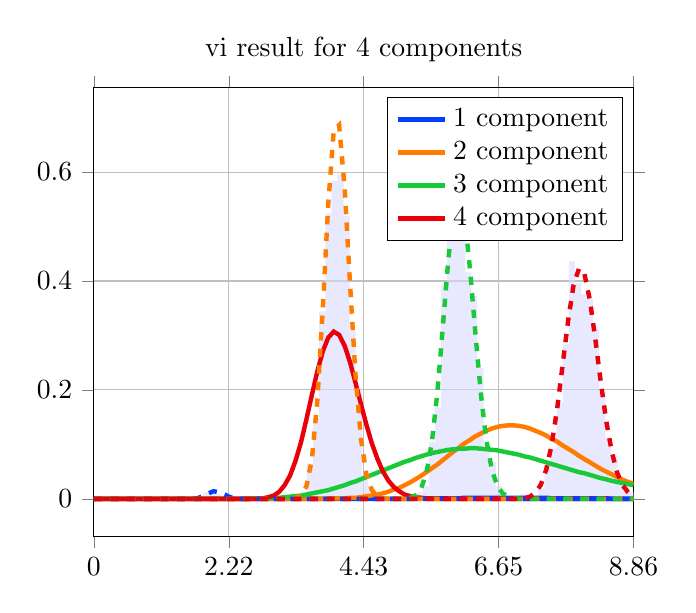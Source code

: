 \begin{tikzpicture}
\begin{axis}[title={vi result for 4 components}, yticklabel style={/pgf/number format/fixed,
            /pgf/number format/precision=3}, grid={major}, yminorgrids={true}, tick align={outside}, xtick={0.0,2.216,4.431,6.647,8.862}, xmin={0.0}, xmax={8.862}, scaled y ticks={false}]
    \addplot[ybar interval, fill={blue!15}, forget plot, opacity={0.6}, draw={none}, bar width={5.0e-6}]
        table[row sep={\\}]
        {
            \\
            1.8  0.012  \\
            1.9  0.008  \\
            2.0  0.008  \\
            2.1  0.004  \\
            2.2  0.004  \\
            2.3  0.0  \\
            2.4  0.0  \\
            2.5  0.0  \\
            2.6  0.0  \\
            2.7  0.0  \\
            2.8  0.0  \\
            2.9  0.0  \\
            3.0  0.0  \\
            3.1  0.0  \\
            3.2  0.004  \\
            3.3  0.004  \\
            3.4  0.008  \\
            3.5  0.064  \\
            3.6  0.148  \\
            3.7  0.344  \\
            3.8  0.524  \\
            3.9  0.584  \\
            4.0  0.596  \\
            4.1  0.52  \\
            4.2  0.308  \\
            4.3  0.204  \\
            4.4  0.036  \\
            4.5  0.024  \\
            4.6  0.008  \\
            4.7  0.0  \\
            4.8  0.0  \\
            4.9  0.0  \\
            5.0  0.0  \\
            5.1  0.0  \\
            5.2  0.0  \\
            5.3  0.012  \\
            5.4  0.024  \\
            5.5  0.104  \\
            5.6  0.168  \\
            5.7  0.392  \\
            5.8  0.5  \\
            5.9  0.596  \\
            6.0  0.592  \\
            6.1  0.416  \\
            6.2  0.372  \\
            6.3  0.24  \\
            6.4  0.088  \\
            6.5  0.068  \\
            6.6  0.024  \\
            6.7  0.004  \\
            6.8  0.0  \\
            6.9  0.0  \\
            7.0  0.008  \\
            7.1  0.008  \\
            7.2  0.0  \\
            7.3  0.02  \\
            7.4  0.06  \\
            7.5  0.092  \\
            7.6  0.176  \\
            7.7  0.284  \\
            7.8  0.436  \\
            7.9  0.396  \\
            8.0  0.376  \\
            8.1  0.368  \\
            8.2  0.312  \\
            8.3  0.196  \\
            8.4  0.112  \\
            8.5  0.08  \\
            8.6  0.028  \\
            8.7  0.024  \\
            8.8  0.012  \\
            8.9  0.0  \\
        }
        ;
    \addplot[style={{ultra thick}}, color={rgb,1:red,0.008;green,0.243;blue,1.0}]
        table[row sep={\\}]
        {
            \\
            0.0  0.0  \\
            0.09  1.546e-77  \\
            0.179  2.039e-62  \\
            0.269  1.075e-53  \\
            0.358  1.36e-47  \\
            0.448  6.316e-43  \\
            0.537  3.626e-39  \\
            0.627  4.918e-36  \\
            0.716  2.321e-33  \\
            0.806  4.889e-31  \\
            0.895  5.451e-29  \\
            0.985  3.632e-27  \\
            1.074  1.583e-25  \\
            1.164  4.825e-24  \\
            1.253  1.086e-22  \\
            1.343  1.88e-21  \\
            1.432  2.591e-20  \\
            1.522  2.923e-19  \\
            1.611  2.76e-18  \\
            1.701  2.225e-17  \\
            1.79  1.557e-16  \\
            1.88  9.578e-16  \\
            1.969  5.246e-15  \\
            2.059  2.585e-14  \\
            2.148  1.156e-13  \\
            2.238  4.73e-13  \\
            2.327  1.783e-12  \\
            2.417  6.229e-12  \\
            2.506  2.029e-11  \\
            2.596  6.189e-11  \\
            2.685  1.776e-10  \\
            2.775  4.817e-10  \\
            2.864  1.238e-9  \\
            2.954  3.028e-9  \\
            3.044  7.065e-9  \\
            3.133  1.577e-8  \\
            3.223  3.375e-8  \\
            3.312  6.943e-8  \\
            3.402  1.376e-7  \\
            3.491  2.632e-7  \\
            3.581  4.868e-7  \\
            3.67  8.719e-7  \\
            3.76  1.515e-6  \\
            3.849  2.556e-6  \\
            3.939  4.197e-6  \\
            4.028  6.709e-6  \\
            4.118  1.046e-5  \\
            4.207  1.591e-5  \\
            4.297  2.365e-5  \\
            4.386  3.439e-5  \\
            4.476  4.894e-5  \\
            4.565  6.824e-5  \\
            4.655  9.33e-5  \\
            4.744  0.0  \\
            4.834  0.0  \\
            4.923  0.0  \\
            5.013  0.0  \\
            5.102  0.0  \\
            5.192  0.0  \\
            5.281  0.001  \\
            5.371  0.001  \\
            5.46  0.001  \\
            5.55  0.001  \\
            5.639  0.001  \\
            5.729  0.001  \\
            5.819  0.001  \\
            5.908  0.001  \\
            5.998  0.001  \\
            6.087  0.002  \\
            6.177  0.002  \\
            6.266  0.002  \\
            6.356  0.002  \\
            6.445  0.002  \\
            6.535  0.002  \\
            6.624  0.002  \\
            6.714  0.002  \\
            6.803  0.002  \\
            6.893  0.002  \\
            6.982  0.002  \\
            7.072  0.002  \\
            7.161  0.002  \\
            7.251  0.002  \\
            7.34  0.002  \\
            7.43  0.002  \\
            7.519  0.001  \\
            7.609  0.001  \\
            7.698  0.001  \\
            7.788  0.001  \\
            7.877  0.001  \\
            7.967  0.001  \\
            8.056  0.001  \\
            8.146  0.001  \\
            8.235  0.001  \\
            8.325  0.001  \\
            8.414  0.001  \\
            8.504  0.0  \\
            8.593  0.0  \\
            8.683  0.0  \\
            8.773  0.0  \\
            8.862  0.0  \\
        }
        ;
    \addlegendentry {1 component}
    \addplot[style={{ultra thick}}, color={rgb,1:red,1.0;green,0.486;blue,0.0}]
        table[row sep={\\}]
        {
            \\
            0.0  0.0  \\
            0.09  1.819e-64  \\
            0.179  1.061e-51  \\
            0.269  2.462e-44  \\
            0.358  3.514e-39  \\
            0.448  3.082e-35  \\
            0.537  4.631e-32  \\
            0.627  2.059e-29  \\
            0.716  3.754e-27  \\
            0.806  3.466e-25  \\
            0.895  1.87e-23  \\
            0.985  6.537e-22  \\
            1.074  1.596e-20  \\
            1.164  2.883e-19  \\
            1.253  4.031e-18  \\
            1.343  4.516e-17  \\
            1.432  4.175e-16  \\
            1.522  3.258e-15  \\
            1.611  2.189e-14  \\
            1.701  1.287e-13  \\
            1.79  6.71e-13  \\
            1.88  3.14e-12  \\
            1.969  1.332e-11  \\
            2.059  5.167e-11  \\
            2.148  1.847e-10  \\
            2.238  6.125e-10  \\
            2.327  1.895e-9  \\
            2.417  5.501e-9  \\
            2.506  1.505e-8  \\
            2.596  3.895e-8  \\
            2.685  9.577e-8  \\
            2.775  2.244e-7  \\
            2.864  5.028e-7  \\
            2.954  1.08e-6  \\
            3.044  2.229e-6  \\
            3.133  4.431e-6  \\
            3.223  8.505e-6  \\
            3.312  1.579e-5  \\
            3.402  2.84e-5  \\
            3.491  4.957e-5  \\
            3.581  8.41e-5  \\
            3.67  0.0  \\
            3.76  0.0  \\
            3.849  0.0  \\
            3.939  0.001  \\
            4.028  0.001  \\
            4.118  0.001  \\
            4.207  0.002  \\
            4.297  0.002  \\
            4.386  0.003  \\
            4.476  0.005  \\
            4.565  0.006  \\
            4.655  0.008  \\
            4.744  0.01  \\
            4.834  0.013  \\
            4.923  0.017  \\
            5.013  0.02  \\
            5.102  0.025  \\
            5.192  0.03  \\
            5.281  0.036  \\
            5.371  0.042  \\
            5.46  0.049  \\
            5.55  0.056  \\
            5.639  0.063  \\
            5.729  0.071  \\
            5.819  0.079  \\
            5.908  0.087  \\
            5.998  0.094  \\
            6.087  0.102  \\
            6.177  0.108  \\
            6.266  0.115  \\
            6.356  0.12  \\
            6.445  0.125  \\
            6.535  0.129  \\
            6.624  0.132  \\
            6.714  0.134  \\
            6.803  0.135  \\
            6.893  0.135  \\
            6.982  0.134  \\
            7.072  0.132  \\
            7.161  0.129  \\
            7.251  0.125  \\
            7.34  0.121  \\
            7.43  0.116  \\
            7.519  0.11  \\
            7.609  0.105  \\
            7.698  0.098  \\
            7.788  0.092  \\
            7.877  0.086  \\
            7.967  0.079  \\
            8.056  0.073  \\
            8.146  0.067  \\
            8.235  0.061  \\
            8.325  0.055  \\
            8.414  0.05  \\
            8.504  0.045  \\
            8.593  0.04  \\
            8.683  0.035  \\
            8.773  0.031  \\
            8.862  0.028  \\
        }
        ;
    \addlegendentry {2 component}
    \addplot[style={{ultra thick}}, color={rgb,1:red,0.102;green,0.788;blue,0.22}]
        table[row sep={\\}]
        {
            \\
            0.0  0.0  \\
            0.09  3.583e-27  \\
            0.179  7.268e-22  \\
            0.269  8.297e-19  \\
            0.358  1.136e-16  \\
            0.448  4.866e-15  \\
            0.537  9.993e-14  \\
            0.627  1.236e-12  \\
            0.716  1.054e-11  \\
            0.806  6.773e-11  \\
            0.895  3.479e-10  \\
            0.985  1.491e-9  \\
            1.074  5.506e-9  \\
            1.164  1.793e-8  \\
            1.253  5.246e-8  \\
            1.343  1.4e-7  \\
            1.432  3.449e-7  \\
            1.522  7.917e-7  \\
            1.611  1.707e-6  \\
            1.701  3.483e-6  \\
            1.79  6.758e-6  \\
            1.88  1.254e-5  \\
            1.969  2.232e-5  \\
            2.059  3.83e-5  \\
            2.148  6.35e-5  \\
            2.238  0.0  \\
            2.327  0.0  \\
            2.417  0.0  \\
            2.506  0.0  \\
            2.596  0.001  \\
            2.685  0.001  \\
            2.775  0.001  \\
            2.864  0.001  \\
            2.954  0.002  \\
            3.044  0.002  \\
            3.133  0.003  \\
            3.223  0.004  \\
            3.312  0.005  \\
            3.402  0.006  \\
            3.491  0.008  \\
            3.581  0.01  \\
            3.67  0.012  \\
            3.76  0.014  \\
            3.849  0.016  \\
            3.939  0.019  \\
            4.028  0.022  \\
            4.118  0.025  \\
            4.207  0.029  \\
            4.297  0.032  \\
            4.386  0.036  \\
            4.476  0.04  \\
            4.565  0.044  \\
            4.655  0.048  \\
            4.744  0.052  \\
            4.834  0.056  \\
            4.923  0.06  \\
            5.013  0.064  \\
            5.102  0.068  \\
            5.192  0.071  \\
            5.281  0.075  \\
            5.371  0.078  \\
            5.46  0.081  \\
            5.55  0.084  \\
            5.639  0.086  \\
            5.729  0.088  \\
            5.819  0.09  \\
            5.908  0.091  \\
            5.998  0.092  \\
            6.087  0.092  \\
            6.177  0.093  \\
            6.266  0.093  \\
            6.356  0.092  \\
            6.445  0.091  \\
            6.535  0.09  \\
            6.624  0.089  \\
            6.714  0.087  \\
            6.803  0.085  \\
            6.893  0.083  \\
            6.982  0.081  \\
            7.072  0.078  \\
            7.161  0.076  \\
            7.251  0.073  \\
            7.34  0.07  \\
            7.43  0.067  \\
            7.519  0.064  \\
            7.609  0.061  \\
            7.698  0.058  \\
            7.788  0.055  \\
            7.877  0.052  \\
            7.967  0.049  \\
            8.056  0.047  \\
            8.146  0.044  \\
            8.235  0.041  \\
            8.325  0.038  \\
            8.414  0.036  \\
            8.504  0.033  \\
            8.593  0.031  \\
            8.683  0.029  \\
            8.773  0.027  \\
            8.862  0.025  \\
        }
        ;
    \addlegendentry {3 component}
    \addplot[style={{ultra thick}}, color={rgb,1:red,0.91;green,0.0;blue,0.043}]
        table[row sep={\\}]
        {
            \\
            0.0  0.0  \\
            0.09  2.891e-124  \\
            0.179  6.519e-95  \\
            0.269  3.742e-78  \\
            0.358  1.499e-66  \\
            0.448  8.973e-58  \\
            0.537  8.771e-51  \\
            0.627  5.011e-45  \\
            0.716  3.581e-40  \\
            0.806  5.233e-36  \\
            0.895  2.186e-32  \\
            0.985  3.315e-29  \\
            1.074  2.178e-26  \\
            1.164  7.09e-24  \\
            1.253  1.269e-21  \\
            1.343  1.355e-19  \\
            1.432  9.244e-18  \\
            1.522  4.249e-16  \\
            1.611  1.377e-14  \\
            1.701  3.268e-13  \\
            1.79  5.864e-12  \\
            1.88  8.176e-11  \\
            1.969  9.067e-10  \\
            2.059  8.164e-9  \\
            2.148  6.074e-8  \\
            2.238  3.793e-7  \\
            2.327  2.015e-6  \\
            2.417  9.224e-6  \\
            2.506  3.676e-5  \\
            2.596  0.0  \\
            2.685  0.0  \\
            2.775  0.001  \\
            2.864  0.003  \\
            2.954  0.006  \\
            3.044  0.013  \\
            3.133  0.025  \\
            3.223  0.043  \\
            3.312  0.07  \\
            3.402  0.104  \\
            3.491  0.146  \\
            3.581  0.191  \\
            3.67  0.234  \\
            3.76  0.271  \\
            3.849  0.296  \\
            3.939  0.307  \\
            4.028  0.301  \\
            4.118  0.281  \\
            4.207  0.251  \\
            4.297  0.213  \\
            4.386  0.174  \\
            4.476  0.136  \\
            4.565  0.102  \\
            4.655  0.074  \\
            4.744  0.051  \\
            4.834  0.034  \\
            4.923  0.022  \\
            5.013  0.014  \\
            5.102  0.008  \\
            5.192  0.005  \\
            5.281  0.003  \\
            5.371  0.002  \\
            5.46  0.001  \\
            5.55  0.0  \\
            5.639  0.0  \\
            5.729  0.0  \\
            5.819  5.555e-5  \\
            5.908  2.639e-5  \\
            5.998  1.225e-5  \\
            6.087  5.56e-6  \\
            6.177  2.469e-6  \\
            6.266  1.074e-6  \\
            6.356  4.573e-7  \\
            6.445  1.909e-7  \\
            6.535  7.818e-8  \\
            6.624  3.141e-8  \\
            6.714  1.239e-8  \\
            6.803  4.801e-9  \\
            6.893  1.828e-9  \\
            6.982  6.843e-10  \\
            7.072  2.52e-10  \\
            7.161  9.129e-11  \\
            7.251  3.255e-11  \\
            7.34  1.143e-11  \\
            7.43  3.955e-12  \\
            7.519  1.349e-12  \\
            7.609  4.532e-13  \\
            7.698  1.502e-13  \\
            7.788  4.912e-14  \\
            7.877  1.585e-14  \\
            7.967  5.046e-15  \\
            8.056  1.587e-15  \\
            8.146  4.927e-16  \\
            8.235  1.512e-16  \\
            8.325  4.583e-17  \\
            8.414  1.373e-17  \\
            8.504  4.068e-18  \\
            8.593  1.192e-18  \\
            8.683  3.453e-19  \\
            8.773  9.899e-20  \\
            8.862  2.808e-20  \\
        }
        ;
    \addlegendentry {4 component}
    \addplot[style={{ultra thick, dashed}}, color={rgb,1:red,0.008;green,0.243;blue,1.0}]
        table[row sep={\\}]
        {
            \\
            0.0  0.0  \\
            0.09  4.251e-188  \\
            0.179  4.424e-132  \\
            0.269  6.315e-101  \\
            0.358  5.965e-80  \\
            0.448  1.49e-64  \\
            0.537  1.103e-52  \\
            0.627  3.002e-43  \\
            0.716  1.349e-35  \\
            0.806  2.642e-29  \\
            0.895  4.365e-24  \\
            0.985  9.762e-20  \\
            1.074  4.187e-16  \\
            1.164  4.487e-13  \\
            1.253  1.476e-10  \\
            1.343  1.754e-8  \\
            1.432  8.595e-7  \\
            1.522  1.932e-5  \\
            1.611  0.0  \\
            1.701  0.001  \\
            1.79  0.005  \\
            1.88  0.01  \\
            1.969  0.014  \\
            2.059  0.012  \\
            2.148  0.008  \\
            2.238  0.003  \\
            2.327  0.001  \\
            2.417  0.0  \\
            2.506  4.442e-5  \\
            2.596  6.205e-6  \\
            2.685  6.84e-7  \\
            2.775  6.043e-8  \\
            2.864  4.34e-9  \\
            2.954  2.567e-10  \\
            3.044  1.264e-11  \\
            3.133  5.241e-13  \\
            3.223  1.847e-14  \\
            3.312  5.582e-16  \\
            3.402  1.459e-17  \\
            3.491  3.321e-19  \\
            3.581  6.634e-21  \\
            3.67  1.17e-22  \\
            3.76  1.833e-24  \\
            3.849  2.566e-26  \\
            3.939  3.225e-28  \\
            4.028  3.657e-30  \\
            4.118  3.758e-32  \\
            4.207  3.516e-34  \\
            4.297  3.006e-36  \\
            4.386  2.357e-38  \\
            4.476  1.701e-40  \\
            4.565  1.134e-42  \\
            4.655  7.002e-45  \\
            4.744  4.017e-47  \\
            4.834  2.146e-49  \\
            4.923  1.071e-51  \\
            5.013  5.007e-54  \\
            5.102  2.196e-56  \\
            5.192  9.06e-59  \\
            5.281  3.523e-61  \\
            5.371  1.294e-63  \\
            5.46  4.495e-66  \\
            5.55  1.481e-68  \\
            5.639  4.631e-71  \\
            5.729  1.378e-73  \\
            5.819  3.903e-76  \\
            5.908  1.055e-78  \\
            5.998  2.725e-81  \\
            6.087  6.732e-84  \\
            6.177  1.593e-86  \\
            6.266  3.616e-89  \\
            6.356  7.879e-92  \\
            6.445  1.651e-94  \\
            6.535  3.327e-97  \\
            6.624  6.462e-100  \\
            6.714  1.21e-102  \\
            6.803  2.187e-105  \\
            6.893  3.82e-108  \\
            6.982  6.451e-111  \\
            7.072  1.054e-113  \\
            7.161  1.669e-116  \\
            7.251  2.562e-119  \\
            7.34  3.814e-122  \\
            7.43  5.512e-125  \\
            7.519  7.74e-128  \\
            7.609  1.057e-130  \\
            7.698  1.403e-133  \\
            7.788  1.814e-136  \\
            7.877  2.285e-139  \\
            7.967  2.804e-142  \\
            8.056  3.356e-145  \\
            8.146  3.919e-148  \\
            8.235  4.468e-151  \\
            8.325  4.975e-154  \\
            8.414  5.415e-157  \\
            8.504  5.761e-160  \\
            8.593  5.996e-163  \\
            8.683  6.108e-166  \\
            8.773  6.091e-169  \\
            8.862  5.95e-172  \\
        }
        ;
    \addplot[style={{ultra thick, dashed}}, color={rgb,1:red,1.0;green,0.486;blue,0.0}]
        table[row sep={\\}]
        {
            \\
            0.0  0.0  \\
            0.09  0.0  \\
            0.179  0.0  \\
            0.269  7.166e-307  \\
            0.358  6.58e-261  \\
            0.448  3.96e-226  \\
            0.537  2.011e-198  \\
            0.627  1.341e-175  \\
            0.716  2.392e-156  \\
            0.806  7.962e-140  \\
            0.895  1.865e-125  \\
            0.985  7.92e-113  \\
            1.074  1.227e-101  \\
            1.164  1.178e-91  \\
            1.253  1.06e-82  \\
            1.343  1.239e-74  \\
            1.432  2.448e-67  \\
            1.522  1.015e-60  \\
            1.611  1.056e-54  \\
            1.701  3.198e-49  \\
            1.79  3.203e-44  \\
            1.88  1.182e-39  \\
            1.969  1.762e-35  \\
            2.059  1.151e-31  \\
            2.148  3.535e-28  \\
            2.238  5.428e-25  \\
            2.327  4.399e-22  \\
            2.417  1.975e-19  \\
            2.506  5.126e-17  \\
            2.596  7.997e-15  \\
            2.685  7.761e-13  \\
            2.775  4.833e-11  \\
            2.864  1.987e-9  \\
            2.954  5.531e-8  \\
            3.044  1.067e-6  \\
            3.133  1.458e-5  \\
            3.223  0.0  \\
            3.312  0.001  \\
            3.402  0.006  \\
            3.491  0.023  \\
            3.581  0.073  \\
            3.67  0.18  \\
            3.76  0.35  \\
            3.849  0.541  \\
            3.939  0.676  \\
            4.028  0.686  \\
            4.118  0.572  \\
            4.207  0.395  \\
            4.297  0.227  \\
            4.386  0.11  \\
            4.476  0.045  \\
            4.565  0.016  \\
            4.655  0.005  \\
            4.744  0.001  \\
            4.834  0.0  \\
            4.923  5.409e-5  \\
            5.013  9.285e-6  \\
            5.102  1.404e-6  \\
            5.192  1.876e-7  \\
            5.281  2.228e-8  \\
            5.371  2.359e-9  \\
            5.46  2.235e-10  \\
            5.55  1.903e-11  \\
            5.639  1.46e-12  \\
            5.729  1.013e-13  \\
            5.819  6.379e-15  \\
            5.908  3.654e-16  \\
            5.998  1.91e-17  \\
            6.087  9.132e-19  \\
            6.177  4.006e-20  \\
            6.266  1.616e-21  \\
            6.356  6.009e-23  \\
            6.445  2.064e-24  \\
            6.535  6.566e-26  \\
            6.624  1.938e-27  \\
            6.714  5.317e-29  \\
            6.803  1.359e-30  \\
            6.893  3.242e-32  \\
            6.982  7.231e-34  \\
            7.072  1.51e-35  \\
            7.161  2.959e-37  \\
            7.251  5.447e-39  \\
            7.34  9.435e-41  \\
            7.43  1.54e-42  \\
            7.519  2.373e-44  \\
            7.609  3.454e-46  \\
            7.698  4.759e-48  \\
            7.788  6.211e-50  \\
            7.877  7.691e-52  \\
            7.967  9.045e-54  \\
            8.056  1.011e-55  \\
            8.146  1.077e-57  \\
            8.235  1.092e-59  \\
            8.325  1.057e-61  \\
            8.414  9.767e-64  \\
            8.504  8.627e-66  \\
            8.593  7.291e-68  \\
            8.683  5.9e-70  \\
            8.773  4.576e-72  \\
            8.862  3.405e-74  \\
        }
        ;
    \addplot[style={{ultra thick, dashed}}, color={rgb,1:red,0.102;green,0.788;blue,0.22}]
        table[row sep={\\}]
        {
            \\
            0.0  0.0  \\
            0.09  0.0  \\
            0.179  0.0  \\
            0.269  0.0  \\
            0.358  0.0  \\
            0.448  0.0  \\
            0.537  0.0  \\
            0.627  0.0  \\
            0.716  0.0  \\
            0.806  1.006e-297  \\
            0.895  3.341e-274  \\
            0.985  2.695e-253  \\
            1.074  1.507e-234  \\
            1.164  1.298e-217  \\
            1.253  3.193e-202  \\
            1.343  3.669e-188  \\
            1.432  2.925e-175  \\
            1.522  2.236e-163  \\
            1.611  2.144e-152  \\
            1.701  3.227e-142  \\
            1.79  9.221e-133  \\
            1.88  5.883e-124  \\
            1.969  9.634e-116  \\
            2.059  4.571e-108  \\
            2.148  6.981e-101  \\
            2.238  3.766e-94  \\
            2.327  7.784e-88  \\
            2.417  6.629e-82  \\
            2.506  2.481e-76  \\
            2.596  4.323e-71  \\
            2.685  3.693e-66  \\
            2.775  1.621e-61  \\
            2.864  3.814e-57  \\
            2.954  4.998e-53  \\
            3.044  3.778e-49  \\
            3.133  1.7e-45  \\
            3.223  4.692e-42  \\
            3.312  8.154e-39  \\
            3.402  9.147e-36  \\
            3.491  6.776e-33  \\
            3.581  3.386e-30  \\
            3.67  1.163e-27  \\
            3.76  2.798e-25  \\
            3.849  4.792e-23  \\
            3.939  5.935e-21  \\
            4.028  5.395e-19  \\
            4.118  3.648e-17  \\
            4.207  1.858e-15  \\
            4.297  7.217e-14  \\
            4.386  2.161e-12  \\
            4.476  5.043e-11  \\
            4.565  9.259e-10  \\
            4.655  1.35e-8  \\
            4.744  1.578e-7  \\
            4.834  1.49e-6  \\
            4.923  1.145e-5  \\
            5.013  7.222e-5  \\
            5.102  0.0  \\
            5.192  0.002  \\
            5.281  0.006  \\
            5.371  0.018  \\
            5.46  0.047  \\
            5.55  0.103  \\
            5.639  0.193  \\
            5.729  0.313  \\
            5.819  0.437  \\
            5.908  0.531  \\
            5.998  0.561  \\
            6.087  0.519  \\
            6.177  0.422  \\
            6.266  0.303  \\
            6.356  0.192  \\
            6.445  0.108  \\
            6.535  0.054  \\
            6.624  0.024  \\
            6.714  0.01  \\
            6.803  0.004  \\
            6.893  0.001  \\
            6.982  0.0  \\
            7.072  9.072e-5  \\
            7.161  2.2e-5  \\
            7.251  4.857e-6  \\
            7.34  9.789e-7  \\
            7.43  1.805e-7  \\
            7.519  3.05e-8  \\
            7.609  4.736e-9  \\
            7.698  6.767e-10  \\
            7.788  8.918e-11  \\
            7.877  1.086e-11  \\
            7.967  1.224e-12  \\
            8.056  1.278e-13  \\
            8.146  1.24e-14  \\
            8.235  1.12e-15  \\
            8.325  9.416e-17  \\
            8.414  7.389e-18  \\
            8.504  5.418e-19  \\
            8.593  3.717e-20  \\
            8.683  2.39e-21  \\
            8.773  1.442e-22  \\
            8.862  8.174e-24  \\
        }
        ;
    \addplot[style={{ultra thick, dashed}}, color={rgb,1:red,0.91;green,0.0;blue,0.043}]
        table[row sep={\\}]
        {
            \\
            0.0  0.0  \\
            0.09  0.0  \\
            0.179  0.0  \\
            0.269  0.0  \\
            0.358  0.0  \\
            0.448  0.0  \\
            0.537  0.0  \\
            0.627  0.0  \\
            0.716  0.0  \\
            0.806  0.0  \\
            0.895  0.0  \\
            0.985  0.0  \\
            1.074  0.0  \\
            1.164  0.0  \\
            1.253  0.0  \\
            1.343  0.0  \\
            1.432  8.933e-313  \\
            1.522  1.26e-295  \\
            1.611  1.113e-279  \\
            1.701  8.326e-265  \\
            1.79  6.787e-251  \\
            1.88  7.487e-238  \\
            1.969  1.347e-225  \\
            2.059  4.639e-214  \\
            2.148  3.524e-203  \\
            2.238  6.68e-193  \\
            2.327  3.522e-183  \\
            2.417  5.69e-174  \\
            2.506  3.07e-165  \\
            2.596  5.974e-157  \\
            2.685  4.493e-149  \\
            2.775  1.39e-141  \\
            2.864  1.872e-134  \\
            2.954  1.155e-127  \\
            3.044  3.419e-121  \\
            3.133  5.07e-115  \\
            3.223  3.915e-109  \\
            3.312  1.631e-103  \\
            3.402  3.792e-98  \\
            3.491  5.068e-93  \\
            3.581  4.004e-88  \\
            3.67  1.92e-83  \\
            3.76  5.722e-79  \\
            3.849  1.084e-74  \\
            3.939  1.333e-70  \\
            4.028  1.085e-66  \\
            4.118  5.949e-63  \\
            4.207  2.236e-59  \\
            4.297  5.855e-56  \\
            4.386  1.083e-52  \\
            4.476  1.437e-49  \\
            4.565  1.385e-46  \\
            4.655  9.817e-44  \\
            4.744  5.178e-41  \\
            4.834  2.055e-38  \\
            4.923  6.199e-36  \\
            5.013  1.436e-33  \\
            5.102  2.578e-31  \\
            5.192  3.62e-29  \\
            5.281  4.007e-27  \\
            5.371  3.526e-25  \\
            5.46  2.485e-23  \\
            5.55  1.413e-21  \\
            5.639  6.528e-20  \\
            5.729  2.465e-18  \\
            5.819  7.66e-17  \\
            5.908  1.97e-15  \\
            5.998  4.217e-14  \\
            6.087  7.555e-13  \\
            6.177  1.139e-11  \\
            6.266  1.451e-10  \\
            6.356  1.571e-9  \\
            6.445  1.452e-8  \\
            6.535  1.15e-7  \\
            6.624  7.837e-7  \\
            6.714  4.617e-6  \\
            6.803  2.36e-5  \\
            6.893  0.0  \\
            6.982  0.0  \\
            7.072  0.001  \\
            7.161  0.004  \\
            7.251  0.011  \\
            7.34  0.026  \\
            7.43  0.054  \\
            7.519  0.1  \\
            7.609  0.166  \\
            7.698  0.246  \\
            7.788  0.327  \\
            7.877  0.392  \\
            7.967  0.423  \\
            8.056  0.413  \\
            8.146  0.365  \\
            8.235  0.293  \\
            8.325  0.214  \\
            8.414  0.143  \\
            8.504  0.087  \\
            8.593  0.048  \\
            8.683  0.025  \\
            8.773  0.012  \\
            8.862  0.005  \\
        }
        ;
\end{axis}
\end{tikzpicture}
